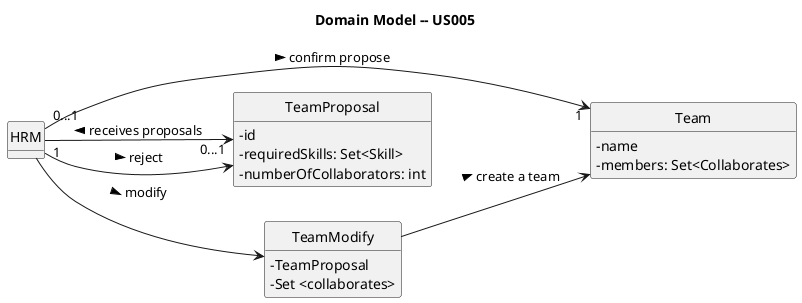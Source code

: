 @startuml
skinparam monochrome true
skinparam packageStyle rectangle
skinparam shadowing false

left to right direction

skinparam classAttributeIconSize 0

hide circle
hide methods

title Domain Model -- US005

class Team {
  - name
  - members: Set<Collaborates>
}

class TeamProposal {
  - id
  - requiredSkills: Set<Skill>
  - numberOfCollaborators: int
}

class TeamModify{
  - TeamProposal
  - Set <collaborates>
}


HRM "0...1" --> "1" Team: confirm propose >

HRM "1" --> "0...1" TeamProposal : receives proposals <
HRM --> TeamProposal: reject >
HRM --> TeamModify:  modify >
TeamModify --> Team: create a team >








@enduml
